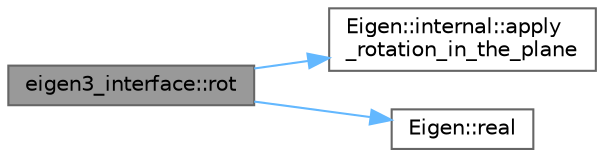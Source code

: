 digraph "eigen3_interface::rot"
{
 // LATEX_PDF_SIZE
  bgcolor="transparent";
  edge [fontname=Helvetica,fontsize=10,labelfontname=Helvetica,labelfontsize=10];
  node [fontname=Helvetica,fontsize=10,shape=box,height=0.2,width=0.4];
  rankdir="LR";
  Node1 [id="Node000001",label="eigen3_interface::rot",height=0.2,width=0.4,color="gray40", fillcolor="grey60", style="filled", fontcolor="black",tooltip=" "];
  Node1 -> Node2 [id="edge1_Node000001_Node000002",color="steelblue1",style="solid",tooltip=" "];
  Node2 [id="Node000002",label="Eigen::internal::apply\l_rotation_in_the_plane",height=0.2,width=0.4,color="grey40", fillcolor="white", style="filled",URL="$namespace_eigen_1_1internal.html#a5f7738a5c56c9b9decf94d9728ba7906",tooltip=" "];
  Node1 -> Node3 [id="edge2_Node000001_Node000003",color="steelblue1",style="solid",tooltip=" "];
  Node3 [id="Node000003",label="Eigen::real",height=0.2,width=0.4,color="grey40", fillcolor="white", style="filled",URL="$namespace_eigen.html#aa71b5974e117d989a4e79f54ba65f460",tooltip=" "];
}
